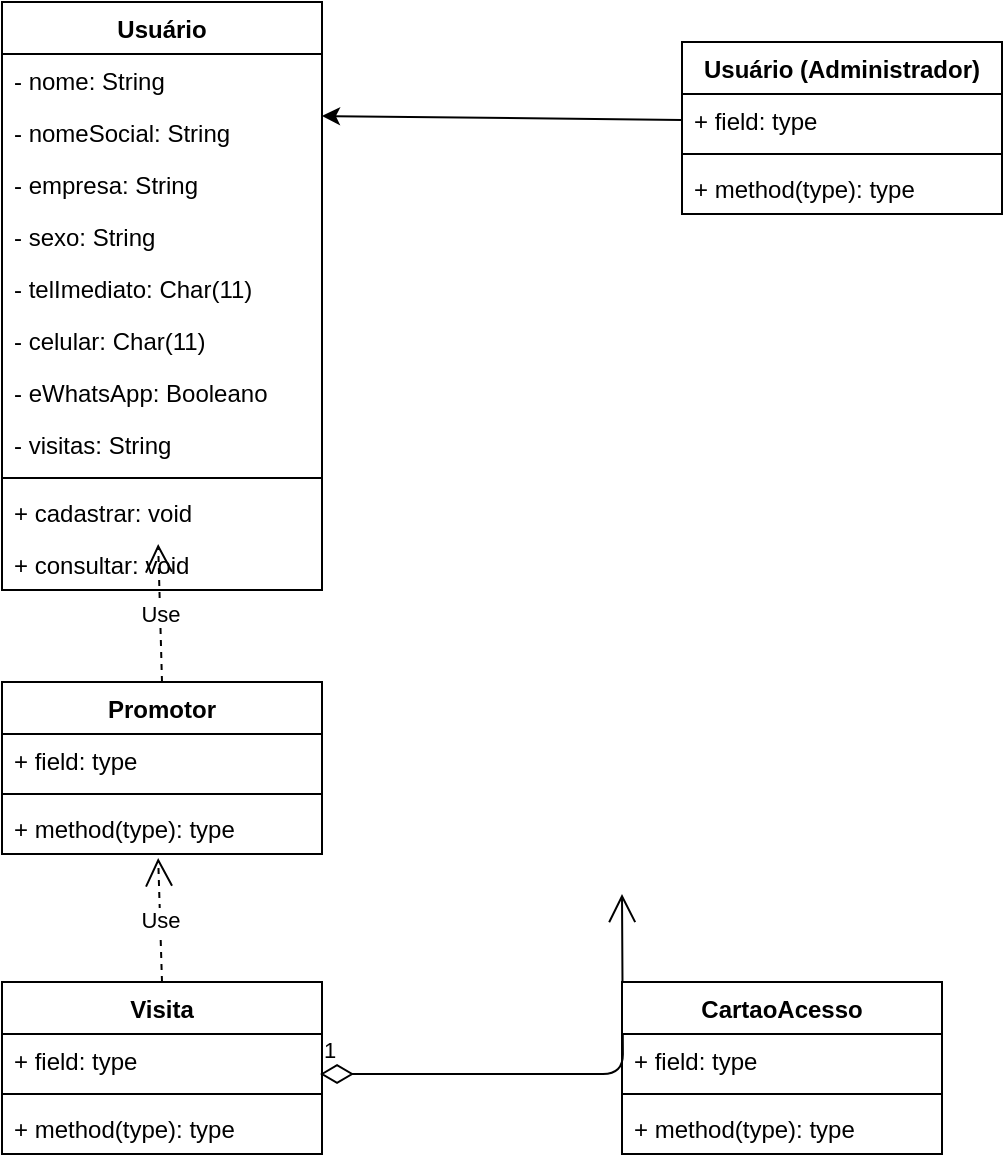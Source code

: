 <mxfile version="13.6.3" type="github">
  <diagram id="pGgssI6qMt_5oPleSiGL" name="Page-1">
    <mxGraphModel dx="1422" dy="713" grid="1" gridSize="10" guides="1" tooltips="1" connect="1" arrows="1" fold="1" page="1" pageScale="1" pageWidth="827" pageHeight="1169" background="none" math="0" shadow="0">
      <root>
        <mxCell id="0" />
        <mxCell id="1" parent="0" />
        <mxCell id="G3zsPfzmk0ipwuOxRxVW-1" value="Usuário" style="swimlane;fontStyle=1;align=center;verticalAlign=top;childLayout=stackLayout;horizontal=1;startSize=26;horizontalStack=0;resizeParent=1;resizeParentMax=0;resizeLast=0;collapsible=1;marginBottom=0;" vertex="1" parent="1">
          <mxGeometry x="40" y="40" width="160" height="294" as="geometry" />
        </mxCell>
        <mxCell id="G3zsPfzmk0ipwuOxRxVW-2" value="- nome: String" style="text;strokeColor=none;fillColor=none;align=left;verticalAlign=top;spacingLeft=4;spacingRight=4;overflow=hidden;rotatable=0;points=[[0,0.5],[1,0.5]];portConstraint=eastwest;" vertex="1" parent="G3zsPfzmk0ipwuOxRxVW-1">
          <mxGeometry y="26" width="160" height="26" as="geometry" />
        </mxCell>
        <mxCell id="G3zsPfzmk0ipwuOxRxVW-5" value="- nomeSocial: String" style="text;strokeColor=none;fillColor=none;align=left;verticalAlign=top;spacingLeft=4;spacingRight=4;overflow=hidden;rotatable=0;points=[[0,0.5],[1,0.5]];portConstraint=eastwest;" vertex="1" parent="G3zsPfzmk0ipwuOxRxVW-1">
          <mxGeometry y="52" width="160" height="26" as="geometry" />
        </mxCell>
        <mxCell id="G3zsPfzmk0ipwuOxRxVW-26" value="- empresa: String" style="text;strokeColor=none;fillColor=none;align=left;verticalAlign=top;spacingLeft=4;spacingRight=4;overflow=hidden;rotatable=0;points=[[0,0.5],[1,0.5]];portConstraint=eastwest;" vertex="1" parent="G3zsPfzmk0ipwuOxRxVW-1">
          <mxGeometry y="78" width="160" height="26" as="geometry" />
        </mxCell>
        <mxCell id="G3zsPfzmk0ipwuOxRxVW-27" value="- sexo: String" style="text;strokeColor=none;fillColor=none;align=left;verticalAlign=top;spacingLeft=4;spacingRight=4;overflow=hidden;rotatable=0;points=[[0,0.5],[1,0.5]];portConstraint=eastwest;" vertex="1" parent="G3zsPfzmk0ipwuOxRxVW-1">
          <mxGeometry y="104" width="160" height="26" as="geometry" />
        </mxCell>
        <mxCell id="G3zsPfzmk0ipwuOxRxVW-28" value="- telImediato: Char(11)" style="text;strokeColor=none;fillColor=none;align=left;verticalAlign=top;spacingLeft=4;spacingRight=4;overflow=hidden;rotatable=0;points=[[0,0.5],[1,0.5]];portConstraint=eastwest;" vertex="1" parent="G3zsPfzmk0ipwuOxRxVW-1">
          <mxGeometry y="130" width="160" height="26" as="geometry" />
        </mxCell>
        <mxCell id="G3zsPfzmk0ipwuOxRxVW-29" value="- celular: Char(11)" style="text;strokeColor=none;fillColor=none;align=left;verticalAlign=top;spacingLeft=4;spacingRight=4;overflow=hidden;rotatable=0;points=[[0,0.5],[1,0.5]];portConstraint=eastwest;" vertex="1" parent="G3zsPfzmk0ipwuOxRxVW-1">
          <mxGeometry y="156" width="160" height="26" as="geometry" />
        </mxCell>
        <mxCell id="G3zsPfzmk0ipwuOxRxVW-30" value="- eWhatsApp: Booleano" style="text;strokeColor=none;fillColor=none;align=left;verticalAlign=top;spacingLeft=4;spacingRight=4;overflow=hidden;rotatable=0;points=[[0,0.5],[1,0.5]];portConstraint=eastwest;" vertex="1" parent="G3zsPfzmk0ipwuOxRxVW-1">
          <mxGeometry y="182" width="160" height="26" as="geometry" />
        </mxCell>
        <mxCell id="G3zsPfzmk0ipwuOxRxVW-31" value="- visitas: String" style="text;strokeColor=none;fillColor=none;align=left;verticalAlign=top;spacingLeft=4;spacingRight=4;overflow=hidden;rotatable=0;points=[[0,0.5],[1,0.5]];portConstraint=eastwest;" vertex="1" parent="G3zsPfzmk0ipwuOxRxVW-1">
          <mxGeometry y="208" width="160" height="26" as="geometry" />
        </mxCell>
        <mxCell id="G3zsPfzmk0ipwuOxRxVW-3" value="" style="line;strokeWidth=1;fillColor=none;align=left;verticalAlign=middle;spacingTop=-1;spacingLeft=3;spacingRight=3;rotatable=0;labelPosition=right;points=[];portConstraint=eastwest;" vertex="1" parent="G3zsPfzmk0ipwuOxRxVW-1">
          <mxGeometry y="234" width="160" height="8" as="geometry" />
        </mxCell>
        <mxCell id="G3zsPfzmk0ipwuOxRxVW-4" value="+ cadastrar: void" style="text;strokeColor=none;fillColor=none;align=left;verticalAlign=top;spacingLeft=4;spacingRight=4;overflow=hidden;rotatable=0;points=[[0,0.5],[1,0.5]];portConstraint=eastwest;" vertex="1" parent="G3zsPfzmk0ipwuOxRxVW-1">
          <mxGeometry y="242" width="160" height="26" as="geometry" />
        </mxCell>
        <mxCell id="G3zsPfzmk0ipwuOxRxVW-32" value="+ consultar: void" style="text;strokeColor=none;fillColor=none;align=left;verticalAlign=top;spacingLeft=4;spacingRight=4;overflow=hidden;rotatable=0;points=[[0,0.5],[1,0.5]];portConstraint=eastwest;" vertex="1" parent="G3zsPfzmk0ipwuOxRxVW-1">
          <mxGeometry y="268" width="160" height="26" as="geometry" />
        </mxCell>
        <mxCell id="G3zsPfzmk0ipwuOxRxVW-10" value="" style="endArrow=classic;html=1;entryX=1;entryY=0.192;entryDx=0;entryDy=0;entryPerimeter=0;exitX=0;exitY=0.5;exitDx=0;exitDy=0;" edge="1" parent="1" source="G3zsPfzmk0ipwuOxRxVW-7" target="G3zsPfzmk0ipwuOxRxVW-5">
          <mxGeometry width="50" height="50" relative="1" as="geometry">
            <mxPoint x="390" y="390" as="sourcePoint" />
            <mxPoint x="440" y="340" as="targetPoint" />
          </mxGeometry>
        </mxCell>
        <mxCell id="G3zsPfzmk0ipwuOxRxVW-6" value="Usuário (Administrador)" style="swimlane;fontStyle=1;align=center;verticalAlign=top;childLayout=stackLayout;horizontal=1;startSize=26;horizontalStack=0;resizeParent=1;resizeParentMax=0;resizeLast=0;collapsible=1;marginBottom=0;" vertex="1" parent="1">
          <mxGeometry x="380" y="60" width="160" height="86" as="geometry" />
        </mxCell>
        <mxCell id="G3zsPfzmk0ipwuOxRxVW-7" value="+ field: type" style="text;strokeColor=none;fillColor=none;align=left;verticalAlign=top;spacingLeft=4;spacingRight=4;overflow=hidden;rotatable=0;points=[[0,0.5],[1,0.5]];portConstraint=eastwest;" vertex="1" parent="G3zsPfzmk0ipwuOxRxVW-6">
          <mxGeometry y="26" width="160" height="26" as="geometry" />
        </mxCell>
        <mxCell id="G3zsPfzmk0ipwuOxRxVW-8" value="" style="line;strokeWidth=1;fillColor=none;align=left;verticalAlign=middle;spacingTop=-1;spacingLeft=3;spacingRight=3;rotatable=0;labelPosition=right;points=[];portConstraint=eastwest;" vertex="1" parent="G3zsPfzmk0ipwuOxRxVW-6">
          <mxGeometry y="52" width="160" height="8" as="geometry" />
        </mxCell>
        <mxCell id="G3zsPfzmk0ipwuOxRxVW-9" value="+ method(type): type" style="text;strokeColor=none;fillColor=none;align=left;verticalAlign=top;spacingLeft=4;spacingRight=4;overflow=hidden;rotatable=0;points=[[0,0.5],[1,0.5]];portConstraint=eastwest;" vertex="1" parent="G3zsPfzmk0ipwuOxRxVW-6">
          <mxGeometry y="60" width="160" height="26" as="geometry" />
        </mxCell>
        <mxCell id="G3zsPfzmk0ipwuOxRxVW-15" value="Use" style="endArrow=open;endSize=12;dashed=1;html=1;entryX=0.488;entryY=1.115;entryDx=0;entryDy=0;entryPerimeter=0;exitX=0.5;exitY=0;exitDx=0;exitDy=0;" edge="1" parent="1" source="G3zsPfzmk0ipwuOxRxVW-11" target="G3zsPfzmk0ipwuOxRxVW-4">
          <mxGeometry width="160" relative="1" as="geometry">
            <mxPoint x="330" y="370" as="sourcePoint" />
            <mxPoint x="490" y="370" as="targetPoint" />
          </mxGeometry>
        </mxCell>
        <mxCell id="G3zsPfzmk0ipwuOxRxVW-20" value="Use" style="endArrow=open;endSize=12;dashed=1;html=1;exitX=0.5;exitY=0;exitDx=0;exitDy=0;entryX=0.488;entryY=1.077;entryDx=0;entryDy=0;entryPerimeter=0;" edge="1" parent="1" source="G3zsPfzmk0ipwuOxRxVW-16" target="G3zsPfzmk0ipwuOxRxVW-14">
          <mxGeometry width="160" relative="1" as="geometry">
            <mxPoint x="330" y="360" as="sourcePoint" />
            <mxPoint x="490" y="360" as="targetPoint" />
          </mxGeometry>
        </mxCell>
        <mxCell id="G3zsPfzmk0ipwuOxRxVW-25" value="1" style="endArrow=open;html=1;endSize=12;startArrow=diamondThin;startSize=14;startFill=0;edgeStyle=orthogonalEdgeStyle;align=left;verticalAlign=bottom;exitX=0.994;exitY=0.769;exitDx=0;exitDy=0;exitPerimeter=0;" edge="1" parent="1" source="G3zsPfzmk0ipwuOxRxVW-17">
          <mxGeometry x="-1" y="3" relative="1" as="geometry">
            <mxPoint x="330" y="370" as="sourcePoint" />
            <mxPoint x="350" y="486" as="targetPoint" />
          </mxGeometry>
        </mxCell>
        <mxCell id="G3zsPfzmk0ipwuOxRxVW-16" value="Visita" style="swimlane;fontStyle=1;align=center;verticalAlign=top;childLayout=stackLayout;horizontal=1;startSize=26;horizontalStack=0;resizeParent=1;resizeParentMax=0;resizeLast=0;collapsible=1;marginBottom=0;" vertex="1" parent="1">
          <mxGeometry x="40" y="530" width="160" height="86" as="geometry" />
        </mxCell>
        <mxCell id="G3zsPfzmk0ipwuOxRxVW-17" value="+ field: type" style="text;strokeColor=none;fillColor=none;align=left;verticalAlign=top;spacingLeft=4;spacingRight=4;overflow=hidden;rotatable=0;points=[[0,0.5],[1,0.5]];portConstraint=eastwest;" vertex="1" parent="G3zsPfzmk0ipwuOxRxVW-16">
          <mxGeometry y="26" width="160" height="26" as="geometry" />
        </mxCell>
        <mxCell id="G3zsPfzmk0ipwuOxRxVW-18" value="" style="line;strokeWidth=1;fillColor=none;align=left;verticalAlign=middle;spacingTop=-1;spacingLeft=3;spacingRight=3;rotatable=0;labelPosition=right;points=[];portConstraint=eastwest;" vertex="1" parent="G3zsPfzmk0ipwuOxRxVW-16">
          <mxGeometry y="52" width="160" height="8" as="geometry" />
        </mxCell>
        <mxCell id="G3zsPfzmk0ipwuOxRxVW-19" value="+ method(type): type" style="text;strokeColor=none;fillColor=none;align=left;verticalAlign=top;spacingLeft=4;spacingRight=4;overflow=hidden;rotatable=0;points=[[0,0.5],[1,0.5]];portConstraint=eastwest;" vertex="1" parent="G3zsPfzmk0ipwuOxRxVW-16">
          <mxGeometry y="60" width="160" height="26" as="geometry" />
        </mxCell>
        <mxCell id="G3zsPfzmk0ipwuOxRxVW-21" value="CartaoAcesso" style="swimlane;fontStyle=1;align=center;verticalAlign=top;childLayout=stackLayout;horizontal=1;startSize=26;horizontalStack=0;resizeParent=1;resizeParentMax=0;resizeLast=0;collapsible=1;marginBottom=0;" vertex="1" parent="1">
          <mxGeometry x="350" y="530" width="160" height="86" as="geometry" />
        </mxCell>
        <mxCell id="G3zsPfzmk0ipwuOxRxVW-22" value="+ field: type" style="text;strokeColor=none;fillColor=none;align=left;verticalAlign=top;spacingLeft=4;spacingRight=4;overflow=hidden;rotatable=0;points=[[0,0.5],[1,0.5]];portConstraint=eastwest;" vertex="1" parent="G3zsPfzmk0ipwuOxRxVW-21">
          <mxGeometry y="26" width="160" height="26" as="geometry" />
        </mxCell>
        <mxCell id="G3zsPfzmk0ipwuOxRxVW-23" value="" style="line;strokeWidth=1;fillColor=none;align=left;verticalAlign=middle;spacingTop=-1;spacingLeft=3;spacingRight=3;rotatable=0;labelPosition=right;points=[];portConstraint=eastwest;" vertex="1" parent="G3zsPfzmk0ipwuOxRxVW-21">
          <mxGeometry y="52" width="160" height="8" as="geometry" />
        </mxCell>
        <mxCell id="G3zsPfzmk0ipwuOxRxVW-24" value="+ method(type): type" style="text;strokeColor=none;fillColor=none;align=left;verticalAlign=top;spacingLeft=4;spacingRight=4;overflow=hidden;rotatable=0;points=[[0,0.5],[1,0.5]];portConstraint=eastwest;" vertex="1" parent="G3zsPfzmk0ipwuOxRxVW-21">
          <mxGeometry y="60" width="160" height="26" as="geometry" />
        </mxCell>
        <mxCell id="G3zsPfzmk0ipwuOxRxVW-11" value="Promotor" style="swimlane;fontStyle=1;align=center;verticalAlign=top;childLayout=stackLayout;horizontal=1;startSize=26;horizontalStack=0;resizeParent=1;resizeParentMax=0;resizeLast=0;collapsible=1;marginBottom=0;" vertex="1" parent="1">
          <mxGeometry x="40" y="380" width="160" height="86" as="geometry" />
        </mxCell>
        <mxCell id="G3zsPfzmk0ipwuOxRxVW-12" value="+ field: type" style="text;strokeColor=none;fillColor=none;align=left;verticalAlign=top;spacingLeft=4;spacingRight=4;overflow=hidden;rotatable=0;points=[[0,0.5],[1,0.5]];portConstraint=eastwest;" vertex="1" parent="G3zsPfzmk0ipwuOxRxVW-11">
          <mxGeometry y="26" width="160" height="26" as="geometry" />
        </mxCell>
        <mxCell id="G3zsPfzmk0ipwuOxRxVW-13" value="" style="line;strokeWidth=1;fillColor=none;align=left;verticalAlign=middle;spacingTop=-1;spacingLeft=3;spacingRight=3;rotatable=0;labelPosition=right;points=[];portConstraint=eastwest;" vertex="1" parent="G3zsPfzmk0ipwuOxRxVW-11">
          <mxGeometry y="52" width="160" height="8" as="geometry" />
        </mxCell>
        <mxCell id="G3zsPfzmk0ipwuOxRxVW-14" value="+ method(type): type" style="text;strokeColor=none;fillColor=none;align=left;verticalAlign=top;spacingLeft=4;spacingRight=4;overflow=hidden;rotatable=0;points=[[0,0.5],[1,0.5]];portConstraint=eastwest;" vertex="1" parent="G3zsPfzmk0ipwuOxRxVW-11">
          <mxGeometry y="60" width="160" height="26" as="geometry" />
        </mxCell>
      </root>
    </mxGraphModel>
  </diagram>
</mxfile>
